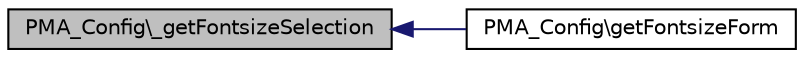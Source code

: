 digraph G
{
  edge [fontname="Helvetica",fontsize="10",labelfontname="Helvetica",labelfontsize="10"];
  node [fontname="Helvetica",fontsize="10",shape=record];
  rankdir="LR";
  Node1 [label="PMA_Config\\_getFontsizeSelection",height=0.2,width=0.4,color="black", fillcolor="grey75", style="filled" fontcolor="black"];
  Node1 -> Node2 [dir="back",color="midnightblue",fontsize="10",style="solid",fontname="Helvetica"];
  Node2 [label="PMA_Config\\getFontsizeForm",height=0.2,width=0.4,color="black", fillcolor="white", style="filled",URL="$classPMA__Config.html#a1099380f2b99c9220bed4f472fdd20ca",tooltip="return complete font size selection form"];
}
